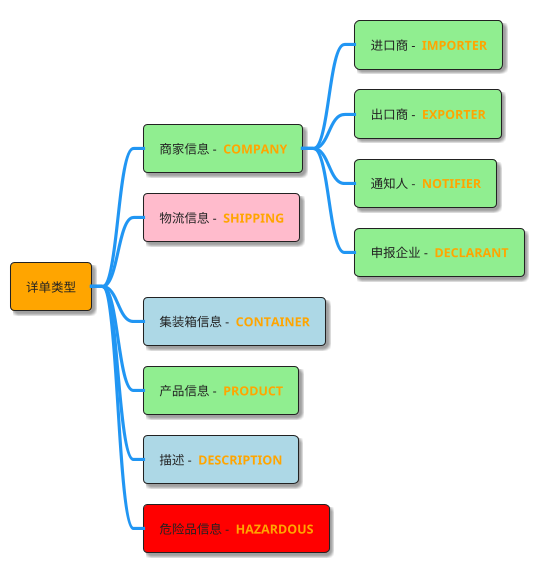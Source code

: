 @startmindmap
!theme materia
*[#Orange] 详单类型
**[#lightgreen] 商家信息 -  <color:orange><b>COMPANY</b>
***[#lightgreen] 进口商 -  <color:orange><b>IMPORTER</b>
***[#lightgreen] 出口商 -  <color:orange><b>EXPORTER</b>
***[#lightgreen] 通知人 -  <color:orange><b>NOTIFIER</b>
***[#lightgreen] 申报企业 -  <color:orange><b>DECLARANT</b>
**[#FFBBCC] 物流信息 -  <color:orange><b>SHIPPING</b>
**[#lightblue] 集装箱信息 -  <color:orange><b>CONTAINER</b>
**[#lightgreen] 产品信息 -  <color:orange><b>PRODUCT</b>
**[#lightblue] 描述 -  <color:orange><b>DESCRIPTION</b>
**[#red] 危险品信息 -  <color:orange><b>HAZARDOUS</b>
@endmindmap